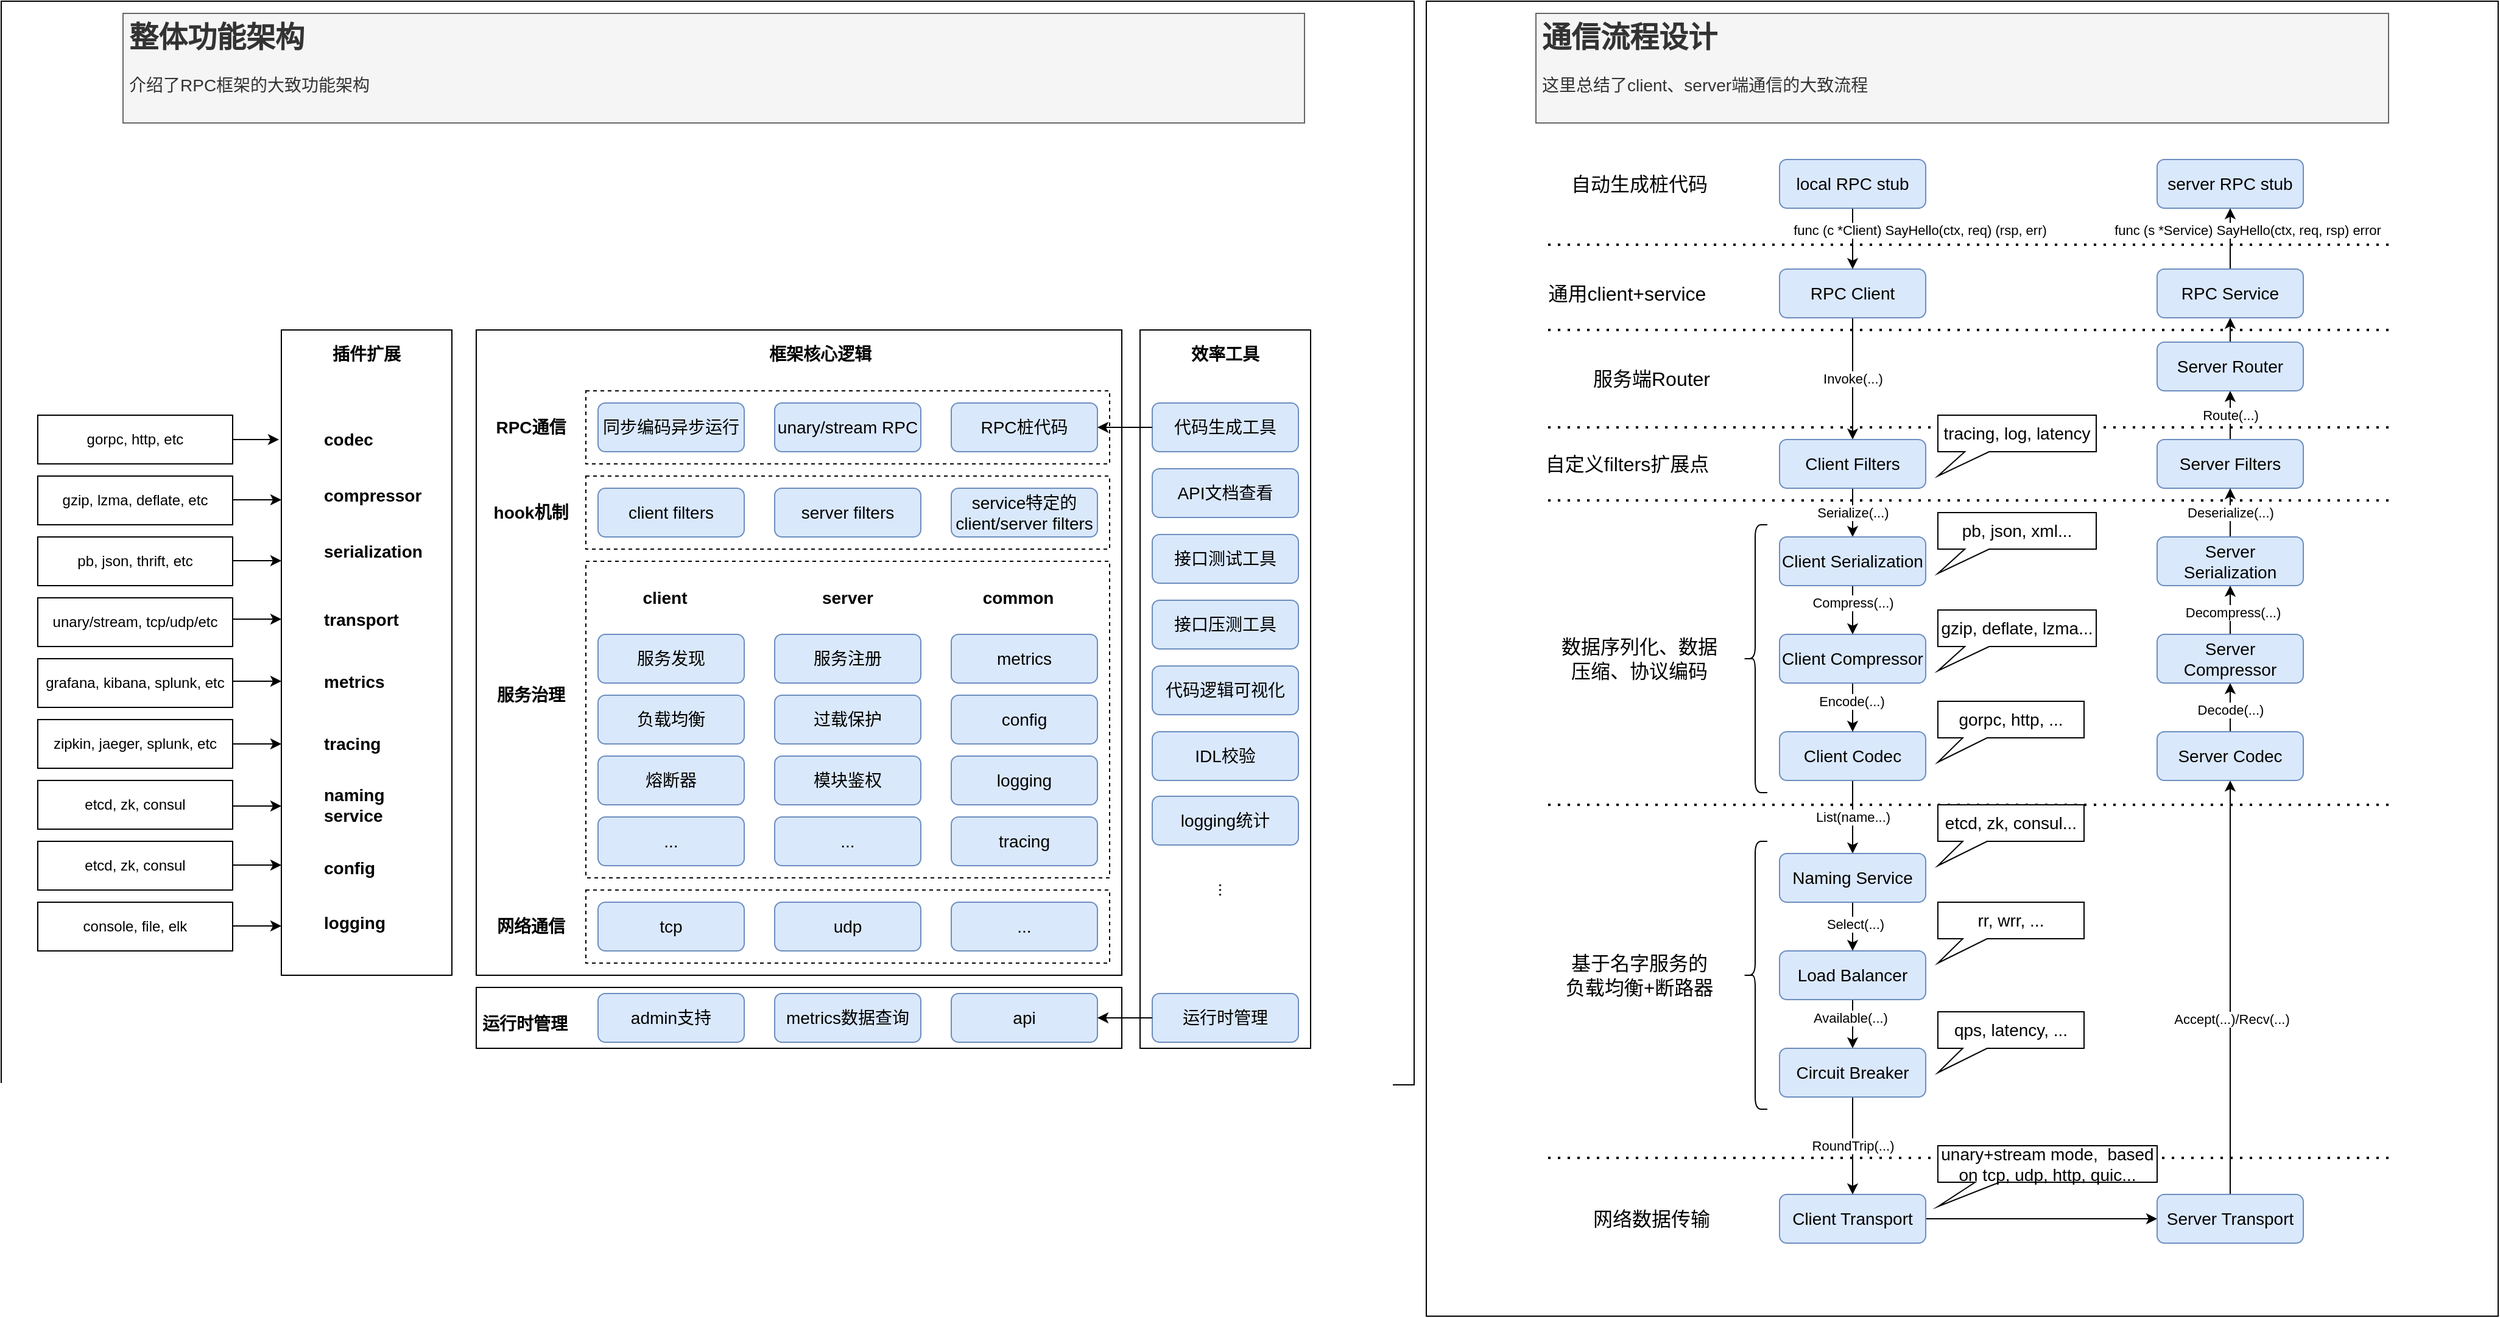 <mxfile version="14.7.7" type="device"><diagram id="xty-OfYtNcq9vZvfWQ8h" name="Page-1"><mxGraphModel dx="3752" dy="2298" grid="1" gridSize="10" guides="1" tooltips="1" connect="1" arrows="1" fold="1" page="1" pageScale="1" pageWidth="850" pageHeight="1100" math="0" shadow="0"><root><mxCell id="0"/><mxCell id="1" parent="0"/><mxCell id="ikT1XOMHrXYPjYWr2D2y-116" value="" style="rounded=0;whiteSpace=wrap;html=1;" parent="1" vertex="1"><mxGeometry x="-1170" y="-50" width="1160" height="890" as="geometry"/></mxCell><mxCell id="ikT1XOMHrXYPjYWr2D2y-114" value="" style="rounded=0;whiteSpace=wrap;html=1;" parent="1" vertex="1"><mxGeometry y="-50" width="880" height="1080" as="geometry"/></mxCell><mxCell id="ikT1XOMHrXYPjYWr2D2y-111" value="" style="endArrow=classic;html=1;exitX=1;exitY=0.5;exitDx=0;exitDy=0;entryX=0;entryY=0.5;entryDx=0;entryDy=0;" parent="1" source="ikT1XOMHrXYPjYWr2D2y-2" target="ikT1XOMHrXYPjYWr2D2y-4" edge="1"><mxGeometry width="50" height="50" relative="1" as="geometry"><mxPoint x="470" y="890" as="sourcePoint"/><mxPoint x="520" y="840" as="targetPoint"/></mxGeometry></mxCell><mxCell id="ikT1XOMHrXYPjYWr2D2y-9" style="edgeStyle=orthogonalEdgeStyle;rounded=0;orthogonalLoop=1;jettySize=auto;html=1;exitX=0.5;exitY=1;exitDx=0;exitDy=0;entryX=0.5;entryY=0;entryDx=0;entryDy=0;" parent="1" source="ikT1XOMHrXYPjYWr2D2y-1" target="ikT1XOMHrXYPjYWr2D2y-5" edge="1"><mxGeometry relative="1" as="geometry"><mxPoint x="350" y="270" as="sourcePoint"/></mxGeometry></mxCell><mxCell id="ikT1XOMHrXYPjYWr2D2y-10" value="Invoke(...)" style="edgeLabel;html=1;align=center;verticalAlign=middle;resizable=0;points=[];" parent="ikT1XOMHrXYPjYWr2D2y-9" vertex="1" connectable="0"><mxGeometry x="-0.057" relative="1" as="geometry"><mxPoint y="3" as="offset"/></mxGeometry></mxCell><mxCell id="ikT1XOMHrXYPjYWr2D2y-1" value="&lt;font style=&quot;font-size: 14px&quot;&gt;RPC Client&lt;/font&gt;" style="rounded=1;whiteSpace=wrap;html=1;fillColor=#dae8fc;strokeColor=#6c8ebf;" parent="1" vertex="1"><mxGeometry x="290" y="170" width="120" height="40" as="geometry"/></mxCell><mxCell id="ikT1XOMHrXYPjYWr2D2y-2" value="&lt;span style=&quot;font-size: 14px&quot;&gt;Client Transport&lt;/span&gt;" style="rounded=1;whiteSpace=wrap;html=1;fillColor=#dae8fc;strokeColor=#6c8ebf;" parent="1" vertex="1"><mxGeometry x="290" y="930" width="120" height="40" as="geometry"/></mxCell><mxCell id="ikT1XOMHrXYPjYWr2D2y-44" style="edgeStyle=orthogonalEdgeStyle;rounded=0;orthogonalLoop=1;jettySize=auto;html=1;exitX=0.5;exitY=0;exitDx=0;exitDy=0;entryX=0.5;entryY=1;entryDx=0;entryDy=0;" parent="1" source="ikT1XOMHrXYPjYWr2D2y-3" target="ikT1XOMHrXYPjYWr2D2y-34" edge="1"><mxGeometry relative="1" as="geometry"/></mxCell><mxCell id="ikT1XOMHrXYPjYWr2D2y-3" value="&lt;font style=&quot;font-size: 14px&quot;&gt;RPC Service&lt;/font&gt;" style="rounded=1;whiteSpace=wrap;html=1;fillColor=#dae8fc;strokeColor=#6c8ebf;" parent="1" vertex="1"><mxGeometry x="600" y="170" width="120" height="40" as="geometry"/></mxCell><mxCell id="ikT1XOMHrXYPjYWr2D2y-23" style="edgeStyle=orthogonalEdgeStyle;rounded=0;orthogonalLoop=1;jettySize=auto;html=1;exitX=0.5;exitY=0;exitDx=0;exitDy=0;entryX=0.5;entryY=1;entryDx=0;entryDy=0;" parent="1" source="ikT1XOMHrXYPjYWr2D2y-4" target="ikT1XOMHrXYPjYWr2D2y-22" edge="1"><mxGeometry relative="1" as="geometry"><mxPoint x="660" y="680" as="targetPoint"/></mxGeometry></mxCell><mxCell id="ikT1XOMHrXYPjYWr2D2y-24" value="Accept(...)/Recv(...)" style="edgeLabel;html=1;align=center;verticalAlign=middle;resizable=0;points=[];" parent="ikT1XOMHrXYPjYWr2D2y-23" vertex="1" connectable="0"><mxGeometry x="-0.15" y="-1" relative="1" as="geometry"><mxPoint as="offset"/></mxGeometry></mxCell><mxCell id="ikT1XOMHrXYPjYWr2D2y-4" value="&lt;span style=&quot;font-size: 14px&quot;&gt;Server Transport&lt;/span&gt;" style="rounded=1;whiteSpace=wrap;html=1;fillColor=#dae8fc;strokeColor=#6c8ebf;" parent="1" vertex="1"><mxGeometry x="600" y="930" width="120" height="40" as="geometry"/></mxCell><mxCell id="ikT1XOMHrXYPjYWr2D2y-15" value="Serialize(...)" style="edgeStyle=orthogonalEdgeStyle;rounded=0;orthogonalLoop=1;jettySize=auto;html=1;exitX=0.5;exitY=1;exitDx=0;exitDy=0;entryX=0.5;entryY=0;entryDx=0;entryDy=0;" parent="1" source="ikT1XOMHrXYPjYWr2D2y-5" target="ikT1XOMHrXYPjYWr2D2y-14" edge="1"><mxGeometry relative="1" as="geometry"/></mxCell><mxCell id="ikT1XOMHrXYPjYWr2D2y-5" value="&lt;span style=&quot;font-size: 14px&quot;&gt;Client Filters&lt;/span&gt;" style="rounded=1;whiteSpace=wrap;html=1;fillColor=#dae8fc;strokeColor=#6c8ebf;" parent="1" vertex="1"><mxGeometry x="290" y="310" width="120" height="40" as="geometry"/></mxCell><mxCell id="ikT1XOMHrXYPjYWr2D2y-32" style="edgeStyle=orthogonalEdgeStyle;rounded=0;orthogonalLoop=1;jettySize=auto;html=1;exitX=0.5;exitY=0;exitDx=0;exitDy=0;" parent="1" source="ikT1XOMHrXYPjYWr2D2y-6" edge="1"><mxGeometry relative="1" as="geometry"><mxPoint x="660" y="270" as="targetPoint"/></mxGeometry></mxCell><mxCell id="ikT1XOMHrXYPjYWr2D2y-35" value="Route(...)" style="edgeLabel;html=1;align=center;verticalAlign=middle;resizable=0;points=[];" parent="ikT1XOMHrXYPjYWr2D2y-32" vertex="1" connectable="0"><mxGeometry x="-0.2" y="-4" relative="1" as="geometry"><mxPoint x="-4" y="-4" as="offset"/></mxGeometry></mxCell><mxCell id="ikT1XOMHrXYPjYWr2D2y-6" value="&lt;span style=&quot;font-size: 14px&quot;&gt;Server Filters&lt;/span&gt;" style="rounded=1;whiteSpace=wrap;html=1;fillColor=#dae8fc;strokeColor=#6c8ebf;" parent="1" vertex="1"><mxGeometry x="600" y="310" width="120" height="40" as="geometry"/></mxCell><mxCell id="ikT1XOMHrXYPjYWr2D2y-18" value="RoundTrip(...)" style="edgeStyle=orthogonalEdgeStyle;rounded=0;orthogonalLoop=1;jettySize=auto;html=1;entryX=0.5;entryY=0;entryDx=0;entryDy=0;exitX=0.5;exitY=1;exitDx=0;exitDy=0;" parent="1" source="ikT1XOMHrXYPjYWr2D2y-61" target="ikT1XOMHrXYPjYWr2D2y-2" edge="1"><mxGeometry relative="1" as="geometry"><mxPoint x="350" y="890" as="sourcePoint"/></mxGeometry></mxCell><mxCell id="ikT1XOMHrXYPjYWr2D2y-55" style="edgeStyle=orthogonalEdgeStyle;rounded=0;orthogonalLoop=1;jettySize=auto;html=1;exitX=0.5;exitY=1;exitDx=0;exitDy=0;entryX=0.5;entryY=0;entryDx=0;entryDy=0;" parent="1" source="ikT1XOMHrXYPjYWr2D2y-12" target="ikT1XOMHrXYPjYWr2D2y-54" edge="1"><mxGeometry relative="1" as="geometry"/></mxCell><mxCell id="ikT1XOMHrXYPjYWr2D2y-56" value="List(name...)" style="edgeLabel;html=1;align=center;verticalAlign=middle;resizable=0;points=[];" parent="ikT1XOMHrXYPjYWr2D2y-55" vertex="1" connectable="0"><mxGeometry x="-0.333" y="2" relative="1" as="geometry"><mxPoint x="-2" y="10" as="offset"/></mxGeometry></mxCell><mxCell id="ikT1XOMHrXYPjYWr2D2y-12" value="&lt;span style=&quot;font-size: 14px&quot;&gt;Client Codec&lt;/span&gt;" style="rounded=1;whiteSpace=wrap;html=1;fillColor=#dae8fc;strokeColor=#6c8ebf;" parent="1" vertex="1"><mxGeometry x="290" y="550" width="120" height="40" as="geometry"/></mxCell><mxCell id="ikT1XOMHrXYPjYWr2D2y-17" style="edgeStyle=orthogonalEdgeStyle;rounded=0;orthogonalLoop=1;jettySize=auto;html=1;exitX=0.5;exitY=1;exitDx=0;exitDy=0;entryX=0.5;entryY=0;entryDx=0;entryDy=0;" parent="1" source="ikT1XOMHrXYPjYWr2D2y-13" target="ikT1XOMHrXYPjYWr2D2y-12" edge="1"><mxGeometry relative="1" as="geometry"/></mxCell><mxCell id="ikT1XOMHrXYPjYWr2D2y-20" value="Encode(...)" style="edgeLabel;html=1;align=center;verticalAlign=middle;resizable=0;points=[];" parent="ikT1XOMHrXYPjYWr2D2y-17" vertex="1" connectable="0"><mxGeometry x="-0.267" y="-1" relative="1" as="geometry"><mxPoint as="offset"/></mxGeometry></mxCell><mxCell id="ikT1XOMHrXYPjYWr2D2y-13" value="&lt;span style=&quot;font-size: 14px&quot;&gt;Client Compressor&lt;/span&gt;" style="rounded=1;whiteSpace=wrap;html=1;fillColor=#dae8fc;strokeColor=#6c8ebf;" parent="1" vertex="1"><mxGeometry x="290" y="470" width="120" height="40" as="geometry"/></mxCell><mxCell id="ikT1XOMHrXYPjYWr2D2y-16" style="edgeStyle=orthogonalEdgeStyle;rounded=0;orthogonalLoop=1;jettySize=auto;html=1;exitX=0.5;exitY=1;exitDx=0;exitDy=0;" parent="1" source="ikT1XOMHrXYPjYWr2D2y-14" target="ikT1XOMHrXYPjYWr2D2y-13" edge="1"><mxGeometry relative="1" as="geometry"/></mxCell><mxCell id="ikT1XOMHrXYPjYWr2D2y-19" value="Compress(...)" style="edgeLabel;html=1;align=center;verticalAlign=middle;resizable=0;points=[];" parent="ikT1XOMHrXYPjYWr2D2y-16" vertex="1" connectable="0"><mxGeometry x="-0.32" relative="1" as="geometry"><mxPoint as="offset"/></mxGeometry></mxCell><mxCell id="ikT1XOMHrXYPjYWr2D2y-14" value="&lt;span style=&quot;font-size: 14px&quot;&gt;Client Serialization&lt;/span&gt;" style="rounded=1;whiteSpace=wrap;html=1;fillColor=#dae8fc;strokeColor=#6c8ebf;" parent="1" vertex="1"><mxGeometry x="290" y="390" width="120" height="40" as="geometry"/></mxCell><mxCell id="ikT1XOMHrXYPjYWr2D2y-26" style="edgeStyle=orthogonalEdgeStyle;rounded=0;orthogonalLoop=1;jettySize=auto;html=1;exitX=0.5;exitY=0;exitDx=0;exitDy=0;entryX=0.5;entryY=1;entryDx=0;entryDy=0;" parent="1" source="ikT1XOMHrXYPjYWr2D2y-22" target="ikT1XOMHrXYPjYWr2D2y-25" edge="1"><mxGeometry relative="1" as="geometry"/></mxCell><mxCell id="ikT1XOMHrXYPjYWr2D2y-27" value="Decode(...)" style="edgeLabel;html=1;align=center;verticalAlign=middle;resizable=0;points=[];" parent="ikT1XOMHrXYPjYWr2D2y-26" vertex="1" connectable="0"><mxGeometry x="-0.1" relative="1" as="geometry"><mxPoint as="offset"/></mxGeometry></mxCell><mxCell id="ikT1XOMHrXYPjYWr2D2y-22" value="&lt;span style=&quot;font-size: 14px&quot;&gt;Server Codec&lt;/span&gt;" style="rounded=1;whiteSpace=wrap;html=1;fillColor=#dae8fc;strokeColor=#6c8ebf;" parent="1" vertex="1"><mxGeometry x="600" y="550" width="120" height="40" as="geometry"/></mxCell><mxCell id="ikT1XOMHrXYPjYWr2D2y-29" style="edgeStyle=orthogonalEdgeStyle;rounded=0;orthogonalLoop=1;jettySize=auto;html=1;exitX=0.5;exitY=0;exitDx=0;exitDy=0;entryX=0.5;entryY=1;entryDx=0;entryDy=0;" parent="1" source="ikT1XOMHrXYPjYWr2D2y-25" target="ikT1XOMHrXYPjYWr2D2y-28" edge="1"><mxGeometry relative="1" as="geometry"/></mxCell><mxCell id="ikT1XOMHrXYPjYWr2D2y-30" value="Decompress(...)" style="edgeLabel;html=1;align=center;verticalAlign=middle;resizable=0;points=[];" parent="ikT1XOMHrXYPjYWr2D2y-29" vertex="1" connectable="0"><mxGeometry x="-0.1" y="-2" relative="1" as="geometry"><mxPoint as="offset"/></mxGeometry></mxCell><mxCell id="ikT1XOMHrXYPjYWr2D2y-25" value="&lt;span style=&quot;font-size: 14px&quot;&gt;Server Compressor&lt;/span&gt;" style="rounded=1;whiteSpace=wrap;html=1;fillColor=#dae8fc;strokeColor=#6c8ebf;" parent="1" vertex="1"><mxGeometry x="600" y="470" width="120" height="40" as="geometry"/></mxCell><mxCell id="ikT1XOMHrXYPjYWr2D2y-31" value="Deserialize(...)" style="edgeStyle=orthogonalEdgeStyle;rounded=0;orthogonalLoop=1;jettySize=auto;html=1;exitX=0.5;exitY=0;exitDx=0;exitDy=0;entryX=0.5;entryY=1;entryDx=0;entryDy=0;" parent="1" source="ikT1XOMHrXYPjYWr2D2y-28" target="ikT1XOMHrXYPjYWr2D2y-6" edge="1"><mxGeometry relative="1" as="geometry"/></mxCell><mxCell id="ikT1XOMHrXYPjYWr2D2y-28" value="&lt;span style=&quot;font-size: 14px&quot;&gt;Server Serialization&lt;/span&gt;" style="rounded=1;whiteSpace=wrap;html=1;fillColor=#dae8fc;strokeColor=#6c8ebf;" parent="1" vertex="1"><mxGeometry x="600" y="390" width="120" height="40" as="geometry"/></mxCell><mxCell id="ikT1XOMHrXYPjYWr2D2y-34" value="&lt;span style=&quot;font-size: 14px&quot;&gt;server RPC stub&lt;/span&gt;" style="rounded=1;whiteSpace=wrap;html=1;fillColor=#dae8fc;strokeColor=#6c8ebf;" parent="1" vertex="1"><mxGeometry x="600" y="80" width="120" height="40" as="geometry"/></mxCell><mxCell id="ikT1XOMHrXYPjYWr2D2y-42" style="edgeStyle=orthogonalEdgeStyle;rounded=0;orthogonalLoop=1;jettySize=auto;html=1;exitX=0.5;exitY=1;exitDx=0;exitDy=0;" parent="1" source="ikT1XOMHrXYPjYWr2D2y-36" target="ikT1XOMHrXYPjYWr2D2y-1" edge="1"><mxGeometry relative="1" as="geometry"/></mxCell><mxCell id="ikT1XOMHrXYPjYWr2D2y-36" value="&lt;span style=&quot;font-size: 14px&quot;&gt;local RPC stub&lt;/span&gt;" style="rounded=1;whiteSpace=wrap;html=1;fillColor=#dae8fc;strokeColor=#6c8ebf;" parent="1" vertex="1"><mxGeometry x="290" y="80" width="120" height="40" as="geometry"/></mxCell><mxCell id="ikT1XOMHrXYPjYWr2D2y-37" value="" style="endArrow=none;dashed=1;html=1;dashPattern=1 3;strokeWidth=2;" parent="1" edge="1"><mxGeometry width="50" height="50" relative="1" as="geometry"><mxPoint x="100" y="150" as="sourcePoint"/><mxPoint x="790" y="150" as="targetPoint"/></mxGeometry></mxCell><mxCell id="ikT1XOMHrXYPjYWr2D2y-43" value="func (c *Client) SayHello(ctx, req) (rsp, err)" style="edgeLabel;html=1;align=center;verticalAlign=middle;resizable=0;points=[];" parent="ikT1XOMHrXYPjYWr2D2y-37" vertex="1" connectable="0"><mxGeometry x="-0.406" y="1" relative="1" as="geometry"><mxPoint x="100" y="-11" as="offset"/></mxGeometry></mxCell><mxCell id="ikT1XOMHrXYPjYWr2D2y-45" value="func (s *Service) SayHello(ctx, req, rsp) error" style="edgeLabel;html=1;align=center;verticalAlign=middle;resizable=0;points=[];" parent="ikT1XOMHrXYPjYWr2D2y-37" vertex="1" connectable="0"><mxGeometry x="0.827" y="-2" relative="1" as="geometry"><mxPoint x="-57" y="-14" as="offset"/></mxGeometry></mxCell><mxCell id="ikT1XOMHrXYPjYWr2D2y-41" value="&lt;font style=&quot;font-size: 16px&quot;&gt;自动生成桩代码&lt;/font&gt;" style="text;html=1;strokeColor=none;fillColor=none;align=center;verticalAlign=middle;whiteSpace=wrap;rounded=0;fontSize=16;" parent="1" vertex="1"><mxGeometry x="100" y="90" width="150" height="20" as="geometry"/></mxCell><mxCell id="ikT1XOMHrXYPjYWr2D2y-52" value="" style="endArrow=none;dashed=1;html=1;dashPattern=1 3;strokeWidth=2;" parent="1" edge="1"><mxGeometry width="50" height="50" relative="1" as="geometry"><mxPoint x="100" y="360" as="sourcePoint"/><mxPoint x="790" y="360" as="targetPoint"/></mxGeometry></mxCell><mxCell id="ikT1XOMHrXYPjYWr2D2y-53" value="" style="endArrow=none;dashed=1;html=1;dashPattern=1 3;strokeWidth=2;" parent="1" edge="1"><mxGeometry width="50" height="50" relative="1" as="geometry"><mxPoint x="100" y="900" as="sourcePoint"/><mxPoint x="790" y="900" as="targetPoint"/></mxGeometry></mxCell><mxCell id="ikT1XOMHrXYPjYWr2D2y-59" style="edgeStyle=orthogonalEdgeStyle;rounded=0;orthogonalLoop=1;jettySize=auto;html=1;exitX=0.5;exitY=1;exitDx=0;exitDy=0;entryX=0.5;entryY=0;entryDx=0;entryDy=0;" parent="1" source="ikT1XOMHrXYPjYWr2D2y-54" target="ikT1XOMHrXYPjYWr2D2y-58" edge="1"><mxGeometry relative="1" as="geometry"/></mxCell><mxCell id="ikT1XOMHrXYPjYWr2D2y-60" value="Select(...)" style="edgeLabel;html=1;align=center;verticalAlign=middle;resizable=0;points=[];" parent="ikT1XOMHrXYPjYWr2D2y-59" vertex="1" connectable="0"><mxGeometry x="-0.133" y="2" relative="1" as="geometry"><mxPoint as="offset"/></mxGeometry></mxCell><mxCell id="ikT1XOMHrXYPjYWr2D2y-54" value="&lt;span style=&quot;font-size: 14px&quot;&gt;Naming Service&lt;/span&gt;" style="rounded=1;whiteSpace=wrap;html=1;fillColor=#dae8fc;strokeColor=#6c8ebf;" parent="1" vertex="1"><mxGeometry x="290" y="650" width="120" height="40" as="geometry"/></mxCell><mxCell id="ikT1XOMHrXYPjYWr2D2y-62" style="edgeStyle=orthogonalEdgeStyle;rounded=0;orthogonalLoop=1;jettySize=auto;html=1;exitX=0.5;exitY=1;exitDx=0;exitDy=0;entryX=0.5;entryY=0;entryDx=0;entryDy=0;" parent="1" source="ikT1XOMHrXYPjYWr2D2y-58" target="ikT1XOMHrXYPjYWr2D2y-61" edge="1"><mxGeometry relative="1" as="geometry"/></mxCell><mxCell id="ikT1XOMHrXYPjYWr2D2y-63" value="Available(...)" style="edgeLabel;html=1;align=center;verticalAlign=middle;resizable=0;points=[];" parent="ikT1XOMHrXYPjYWr2D2y-62" vertex="1" connectable="0"><mxGeometry x="-0.25" y="-2" relative="1" as="geometry"><mxPoint as="offset"/></mxGeometry></mxCell><mxCell id="ikT1XOMHrXYPjYWr2D2y-58" value="&lt;span style=&quot;font-size: 14px&quot;&gt;Load Balancer&lt;/span&gt;" style="rounded=1;whiteSpace=wrap;html=1;fillColor=#dae8fc;strokeColor=#6c8ebf;" parent="1" vertex="1"><mxGeometry x="290" y="730" width="120" height="40" as="geometry"/></mxCell><mxCell id="ikT1XOMHrXYPjYWr2D2y-61" value="&lt;span style=&quot;font-size: 14px&quot;&gt;Circuit Breaker&lt;/span&gt;" style="rounded=1;whiteSpace=wrap;html=1;fillColor=#dae8fc;strokeColor=#6c8ebf;" parent="1" vertex="1"><mxGeometry x="290" y="810" width="120" height="40" as="geometry"/></mxCell><mxCell id="ikT1XOMHrXYPjYWr2D2y-64" value="" style="endArrow=none;dashed=1;html=1;dashPattern=1 3;strokeWidth=2;" parent="1" edge="1"><mxGeometry width="50" height="50" relative="1" as="geometry"><mxPoint x="100" y="610" as="sourcePoint"/><mxPoint x="790" y="610" as="targetPoint"/></mxGeometry></mxCell><mxCell id="ikT1XOMHrXYPjYWr2D2y-65" value="" style="shape=curlyBracket;whiteSpace=wrap;html=1;rounded=1;" parent="1" vertex="1"><mxGeometry x="260" y="640" width="20" height="220" as="geometry"/></mxCell><mxCell id="ikT1XOMHrXYPjYWr2D2y-66" value="基于名字服务的&lt;br&gt;负载均衡+断路器" style="text;html=1;strokeColor=none;fillColor=none;align=center;verticalAlign=middle;whiteSpace=wrap;rounded=0;fontSize=16;" parent="1" vertex="1"><mxGeometry x="110" y="740" width="130" height="20" as="geometry"/></mxCell><mxCell id="ikT1XOMHrXYPjYWr2D2y-67" value="" style="endArrow=none;dashed=1;html=1;dashPattern=1 3;strokeWidth=2;" parent="1" edge="1"><mxGeometry width="50" height="50" relative="1" as="geometry"><mxPoint x="100" y="300" as="sourcePoint"/><mxPoint x="790" y="300" as="targetPoint"/></mxGeometry></mxCell><mxCell id="ikT1XOMHrXYPjYWr2D2y-68" value="自定义filters扩展点" style="text;html=1;strokeColor=none;fillColor=none;align=center;verticalAlign=middle;whiteSpace=wrap;rounded=0;fontSize=16;" parent="1" vertex="1"><mxGeometry x="90" y="320" width="150" height="20" as="geometry"/></mxCell><mxCell id="ikT1XOMHrXYPjYWr2D2y-69" value="网络数据传输" style="text;html=1;strokeColor=none;fillColor=none;align=center;verticalAlign=middle;whiteSpace=wrap;rounded=0;fontSize=16;" parent="1" vertex="1"><mxGeometry x="120" y="940" width="130" height="20" as="geometry"/></mxCell><mxCell id="ikT1XOMHrXYPjYWr2D2y-70" value="数据序列化、数据压缩、协议编码" style="text;html=1;strokeColor=none;fillColor=none;align=center;verticalAlign=middle;whiteSpace=wrap;rounded=0;fontSize=16;" parent="1" vertex="1"><mxGeometry x="110" y="480" width="130" height="20" as="geometry"/></mxCell><mxCell id="ikT1XOMHrXYPjYWr2D2y-71" value="" style="shape=curlyBracket;whiteSpace=wrap;html=1;rounded=1;" parent="1" vertex="1"><mxGeometry x="260" y="380" width="20" height="220" as="geometry"/></mxCell><mxCell id="ikT1XOMHrXYPjYWr2D2y-73" style="edgeStyle=orthogonalEdgeStyle;rounded=0;orthogonalLoop=1;jettySize=auto;html=1;exitX=0.5;exitY=0;exitDx=0;exitDy=0;entryX=0.5;entryY=1;entryDx=0;entryDy=0;" parent="1" source="ikT1XOMHrXYPjYWr2D2y-72" target="ikT1XOMHrXYPjYWr2D2y-3" edge="1"><mxGeometry relative="1" as="geometry"/></mxCell><mxCell id="ikT1XOMHrXYPjYWr2D2y-72" value="&lt;span style=&quot;font-size: 14px&quot;&gt;Server Router&lt;/span&gt;" style="rounded=1;whiteSpace=wrap;html=1;fillColor=#dae8fc;strokeColor=#6c8ebf;" parent="1" vertex="1"><mxGeometry x="600" y="230" width="120" height="40" as="geometry"/></mxCell><mxCell id="ikT1XOMHrXYPjYWr2D2y-74" value="" style="endArrow=none;dashed=1;html=1;dashPattern=1 3;strokeWidth=2;" parent="1" edge="1"><mxGeometry width="50" height="50" relative="1" as="geometry"><mxPoint x="100" y="220" as="sourcePoint"/><mxPoint x="790" y="220" as="targetPoint"/></mxGeometry></mxCell><mxCell id="ikT1XOMHrXYPjYWr2D2y-77" value="通用client+service" style="text;html=1;strokeColor=none;fillColor=none;align=center;verticalAlign=middle;whiteSpace=wrap;rounded=0;fontSize=16;" parent="1" vertex="1"><mxGeometry x="80" y="180" width="170" height="20" as="geometry"/></mxCell><mxCell id="ikT1XOMHrXYPjYWr2D2y-96" value="&lt;font style=&quot;font-size: 14px&quot;&gt;unary+stream mode,&amp;nbsp; based on tcp, udp, http, quic...&lt;/font&gt;" style="shape=callout;whiteSpace=wrap;html=1;perimeter=calloutPerimeter;position2=0;size=20;position=0.17;" parent="1" vertex="1"><mxGeometry x="420" y="890" width="180" height="50" as="geometry"/></mxCell><mxCell id="ikT1XOMHrXYPjYWr2D2y-101" value="&lt;font style=&quot;font-size: 14px&quot;&gt;etcd, zk, consul...&lt;/font&gt;" style="shape=callout;whiteSpace=wrap;html=1;perimeter=calloutPerimeter;position2=0;size=20;position=0.17;" parent="1" vertex="1"><mxGeometry x="420" y="610" width="120" height="50" as="geometry"/></mxCell><mxCell id="ikT1XOMHrXYPjYWr2D2y-102" value="&lt;span style=&quot;font-size: 14px&quot;&gt;rr, wrr, ...&lt;/span&gt;" style="shape=callout;whiteSpace=wrap;html=1;perimeter=calloutPerimeter;position2=0;size=20;position=0.17;" parent="1" vertex="1"><mxGeometry x="420" y="690" width="120" height="50" as="geometry"/></mxCell><mxCell id="ikT1XOMHrXYPjYWr2D2y-103" value="&lt;span style=&quot;font-size: 14px&quot;&gt;qps, latency, ...&lt;/span&gt;" style="shape=callout;whiteSpace=wrap;html=1;perimeter=calloutPerimeter;position2=0;size=20;position=0.17;" parent="1" vertex="1"><mxGeometry x="420" y="780" width="120" height="50" as="geometry"/></mxCell><mxCell id="ikT1XOMHrXYPjYWr2D2y-106" value="&lt;font style=&quot;font-size: 14px&quot;&gt;gorpc, http, ...&lt;/font&gt;" style="shape=callout;whiteSpace=wrap;html=1;perimeter=calloutPerimeter;position2=0;size=20;position=0.17;" parent="1" vertex="1"><mxGeometry x="420" y="525" width="120" height="50" as="geometry"/></mxCell><mxCell id="ikT1XOMHrXYPjYWr2D2y-107" value="&lt;font style=&quot;font-size: 14px&quot;&gt;gzip, deflate, lzma...&lt;/font&gt;" style="shape=callout;whiteSpace=wrap;html=1;perimeter=calloutPerimeter;position2=0;size=20;position=0.17;" parent="1" vertex="1"><mxGeometry x="420" y="450" width="130" height="50" as="geometry"/></mxCell><mxCell id="ikT1XOMHrXYPjYWr2D2y-108" value="&lt;font style=&quot;font-size: 14px&quot;&gt;pb, json, xml...&lt;/font&gt;" style="shape=callout;whiteSpace=wrap;html=1;perimeter=calloutPerimeter;position2=0;size=20;position=0.17;" parent="1" vertex="1"><mxGeometry x="420" y="370" width="130" height="50" as="geometry"/></mxCell><mxCell id="ikT1XOMHrXYPjYWr2D2y-109" value="&lt;span style=&quot;font-size: 14px&quot;&gt;tracing, log, latency&lt;/span&gt;" style="shape=callout;whiteSpace=wrap;html=1;perimeter=calloutPerimeter;position2=0;size=20;position=0.17;" parent="1" vertex="1"><mxGeometry x="420" y="290" width="130" height="50" as="geometry"/></mxCell><mxCell id="ikT1XOMHrXYPjYWr2D2y-112" value="服务端Router" style="text;html=1;strokeColor=none;fillColor=none;align=center;verticalAlign=middle;whiteSpace=wrap;rounded=0;fontSize=16;" parent="1" vertex="1"><mxGeometry x="100" y="250" width="170" height="20" as="geometry"/></mxCell><mxCell id="ikT1XOMHrXYPjYWr2D2y-113" value="&lt;h1&gt;通信流程设计&lt;/h1&gt;&lt;p&gt;&lt;font style=&quot;font-size: 14px&quot;&gt;这里总结了client、server端通信的大致流程&lt;/font&gt;&lt;/p&gt;" style="text;html=1;strokeColor=#666666;fillColor=#f5f5f5;spacing=5;spacingTop=-20;whiteSpace=wrap;overflow=hidden;rounded=0;fontColor=#333333;" parent="1" vertex="1"><mxGeometry x="90" y="-40" width="700" height="90" as="geometry"/></mxCell><mxCell id="ikT1XOMHrXYPjYWr2D2y-117" value="&lt;h1&gt;整体功能架构&lt;/h1&gt;&lt;p&gt;&lt;font style=&quot;font-size: 14px&quot;&gt;介绍了RPC框架的大致功能架构&lt;/font&gt;&lt;/p&gt;" style="text;html=1;strokeColor=#666666;fillColor=#f5f5f5;spacing=5;spacingTop=-20;whiteSpace=wrap;overflow=hidden;rounded=0;fontColor=#333333;" parent="1" vertex="1"><mxGeometry x="-1070" y="-40" width="970" height="90" as="geometry"/></mxCell><mxCell id="ikT1XOMHrXYPjYWr2D2y-118" value="" style="rounded=0;whiteSpace=wrap;html=1;" parent="1" vertex="1"><mxGeometry x="-780" y="220" width="530" height="530" as="geometry"/></mxCell><mxCell id="ikT1XOMHrXYPjYWr2D2y-119" value="" style="rounded=0;whiteSpace=wrap;html=1;" parent="1" vertex="1"><mxGeometry x="-235" y="220" width="140" height="590" as="geometry"/></mxCell><mxCell id="ikT1XOMHrXYPjYWr2D2y-120" value="&lt;font style=&quot;font-size: 14px&quot;&gt;效率工具&lt;/font&gt;" style="text;html=1;strokeColor=none;fillColor=none;align=center;verticalAlign=middle;whiteSpace=wrap;rounded=0;fontStyle=1" parent="1" vertex="1"><mxGeometry x="-200" y="230" width="70" height="20" as="geometry"/></mxCell><mxCell id="ikT1XOMHrXYPjYWr2D2y-121" value="&lt;span style=&quot;font-size: 14px&quot;&gt;框架核心逻辑&lt;/span&gt;" style="text;html=1;strokeColor=none;fillColor=none;align=center;verticalAlign=middle;whiteSpace=wrap;rounded=0;fontStyle=1" parent="1" vertex="1"><mxGeometry x="-545" y="230" width="95" height="20" as="geometry"/></mxCell><mxCell id="ikT1XOMHrXYPjYWr2D2y-123" value="&lt;span style=&quot;font-size: 14px&quot;&gt;代码生成工具&lt;/span&gt;" style="rounded=1;whiteSpace=wrap;html=1;fillColor=#dae8fc;strokeColor=#6c8ebf;" parent="1" vertex="1"><mxGeometry x="-225" y="280" width="120" height="40" as="geometry"/></mxCell><mxCell id="ikT1XOMHrXYPjYWr2D2y-124" value="&lt;span style=&quot;font-size: 14px&quot;&gt;接口测试工具&lt;/span&gt;" style="rounded=1;whiteSpace=wrap;html=1;fillColor=#dae8fc;strokeColor=#6c8ebf;" parent="1" vertex="1"><mxGeometry x="-225" y="388" width="120" height="40" as="geometry"/></mxCell><mxCell id="ikT1XOMHrXYPjYWr2D2y-125" value="&lt;span style=&quot;font-size: 14px&quot;&gt;API文档查看&lt;/span&gt;" style="rounded=1;whiteSpace=wrap;html=1;fillColor=#dae8fc;strokeColor=#6c8ebf;" parent="1" vertex="1"><mxGeometry x="-225" y="334" width="120" height="40" as="geometry"/></mxCell><mxCell id="ikT1XOMHrXYPjYWr2D2y-126" value="&lt;span style=&quot;font-size: 14px&quot;&gt;代码逻辑可视化&lt;/span&gt;" style="rounded=1;whiteSpace=wrap;html=1;fillColor=#dae8fc;strokeColor=#6c8ebf;" parent="1" vertex="1"><mxGeometry x="-225" y="496" width="120" height="40" as="geometry"/></mxCell><mxCell id="ikT1XOMHrXYPjYWr2D2y-128" value="&lt;span style=&quot;font-size: 14px&quot;&gt;RPC通信&lt;/span&gt;" style="text;html=1;strokeColor=none;fillColor=none;align=center;verticalAlign=middle;whiteSpace=wrap;rounded=0;fontStyle=1" parent="1" vertex="1"><mxGeometry x="-770" y="290" width="70" height="20" as="geometry"/></mxCell><mxCell id="ikT1XOMHrXYPjYWr2D2y-131" value="" style="rounded=0;whiteSpace=wrap;html=1;dashed=1;" parent="1" vertex="1"><mxGeometry x="-690" y="270" width="430" height="60" as="geometry"/></mxCell><mxCell id="ikT1XOMHrXYPjYWr2D2y-133" value="&lt;span style=&quot;font-size: 14px&quot;&gt;RPC桩代码&lt;/span&gt;" style="rounded=1;whiteSpace=wrap;html=1;fillColor=#dae8fc;strokeColor=#6c8ebf;" parent="1" vertex="1"><mxGeometry x="-390" y="280" width="120" height="40" as="geometry"/></mxCell><mxCell id="ikT1XOMHrXYPjYWr2D2y-134" value="&lt;span style=&quot;font-size: 14px&quot;&gt;同步编码异步运行&lt;/span&gt;" style="rounded=1;whiteSpace=wrap;html=1;fillColor=#dae8fc;strokeColor=#6c8ebf;" parent="1" vertex="1"><mxGeometry x="-680" y="280" width="120" height="40" as="geometry"/></mxCell><mxCell id="ikT1XOMHrXYPjYWr2D2y-135" value="&lt;span style=&quot;font-size: 14px&quot;&gt;unary/stream RPC&lt;/span&gt;" style="rounded=1;whiteSpace=wrap;html=1;fillColor=#dae8fc;strokeColor=#6c8ebf;" parent="1" vertex="1"><mxGeometry x="-535" y="280" width="120" height="40" as="geometry"/></mxCell><mxCell id="ikT1XOMHrXYPjYWr2D2y-136" value="&lt;span style=&quot;font-size: 14px&quot;&gt;hook机制&lt;/span&gt;" style="text;html=1;strokeColor=none;fillColor=none;align=center;verticalAlign=middle;whiteSpace=wrap;rounded=0;fontStyle=1" parent="1" vertex="1"><mxGeometry x="-770" y="360" width="70" height="20" as="geometry"/></mxCell><mxCell id="ikT1XOMHrXYPjYWr2D2y-137" value="" style="rounded=0;whiteSpace=wrap;html=1;dashed=1;" parent="1" vertex="1"><mxGeometry x="-690" y="340" width="430" height="60" as="geometry"/></mxCell><mxCell id="ikT1XOMHrXYPjYWr2D2y-138" value="&lt;span style=&quot;font-size: 14px&quot;&gt;client filters&lt;/span&gt;" style="rounded=1;whiteSpace=wrap;html=1;fillColor=#dae8fc;strokeColor=#6c8ebf;" parent="1" vertex="1"><mxGeometry x="-680" y="350" width="120" height="40" as="geometry"/></mxCell><mxCell id="ikT1XOMHrXYPjYWr2D2y-139" value="&lt;span style=&quot;font-size: 14px&quot;&gt;server filters&lt;/span&gt;" style="rounded=1;whiteSpace=wrap;html=1;fillColor=#dae8fc;strokeColor=#6c8ebf;" parent="1" vertex="1"><mxGeometry x="-535" y="350" width="120" height="40" as="geometry"/></mxCell><mxCell id="ikT1XOMHrXYPjYWr2D2y-140" value="&lt;span style=&quot;font-size: 14px&quot;&gt;service特定的client/server filters&lt;/span&gt;" style="rounded=1;whiteSpace=wrap;html=1;fillColor=#dae8fc;strokeColor=#6c8ebf;" parent="1" vertex="1"><mxGeometry x="-390" y="350" width="120" height="40" as="geometry"/></mxCell><mxCell id="ikT1XOMHrXYPjYWr2D2y-141" value="&lt;span style=&quot;font-size: 14px&quot;&gt;服务治理&lt;/span&gt;" style="text;html=1;strokeColor=none;fillColor=none;align=center;verticalAlign=middle;whiteSpace=wrap;rounded=0;fontStyle=1" parent="1" vertex="1"><mxGeometry x="-770" y="510" width="70" height="20" as="geometry"/></mxCell><mxCell id="ikT1XOMHrXYPjYWr2D2y-142" value="" style="rounded=0;whiteSpace=wrap;html=1;dashed=1;" parent="1" vertex="1"><mxGeometry x="-690" y="410" width="430" height="260" as="geometry"/></mxCell><mxCell id="ikT1XOMHrXYPjYWr2D2y-143" value="&lt;span style=&quot;font-size: 14px&quot;&gt;服务发现&lt;/span&gt;" style="rounded=1;whiteSpace=wrap;html=1;fillColor=#dae8fc;strokeColor=#6c8ebf;" parent="1" vertex="1"><mxGeometry x="-680" y="470" width="120" height="40" as="geometry"/></mxCell><mxCell id="ikT1XOMHrXYPjYWr2D2y-144" value="&lt;span style=&quot;font-size: 14px&quot;&gt;负载均衡&lt;/span&gt;" style="rounded=1;whiteSpace=wrap;html=1;fillColor=#dae8fc;strokeColor=#6c8ebf;" parent="1" vertex="1"><mxGeometry x="-680" y="520" width="120" height="40" as="geometry"/></mxCell><mxCell id="ikT1XOMHrXYPjYWr2D2y-145" value="&lt;span style=&quot;font-size: 14px&quot;&gt;熔断器&lt;/span&gt;" style="rounded=1;whiteSpace=wrap;html=1;fillColor=#dae8fc;strokeColor=#6c8ebf;" parent="1" vertex="1"><mxGeometry x="-680" y="570" width="120" height="40" as="geometry"/></mxCell><mxCell id="ikT1XOMHrXYPjYWr2D2y-146" value="&lt;span style=&quot;font-size: 14px&quot;&gt;服务注册&lt;/span&gt;" style="rounded=1;whiteSpace=wrap;html=1;fillColor=#dae8fc;strokeColor=#6c8ebf;" parent="1" vertex="1"><mxGeometry x="-535" y="470" width="120" height="40" as="geometry"/></mxCell><mxCell id="ikT1XOMHrXYPjYWr2D2y-147" value="&lt;span style=&quot;font-size: 14px&quot;&gt;过载保护&lt;/span&gt;" style="rounded=1;whiteSpace=wrap;html=1;fillColor=#dae8fc;strokeColor=#6c8ebf;" parent="1" vertex="1"><mxGeometry x="-535" y="520" width="120" height="40" as="geometry"/></mxCell><mxCell id="ikT1XOMHrXYPjYWr2D2y-148" value="&lt;span style=&quot;font-size: 14px&quot;&gt;模块鉴权&lt;/span&gt;" style="rounded=1;whiteSpace=wrap;html=1;fillColor=#dae8fc;strokeColor=#6c8ebf;" parent="1" vertex="1"><mxGeometry x="-535" y="570" width="120" height="40" as="geometry"/></mxCell><mxCell id="ikT1XOMHrXYPjYWr2D2y-149" value="&lt;span style=&quot;font-size: 14px&quot;&gt;client&lt;/span&gt;" style="text;html=1;strokeColor=none;fillColor=none;align=center;verticalAlign=middle;whiteSpace=wrap;rounded=0;fontStyle=1" parent="1" vertex="1"><mxGeometry x="-660" y="430" width="70" height="20" as="geometry"/></mxCell><mxCell id="ikT1XOMHrXYPjYWr2D2y-150" value="&lt;span style=&quot;font-size: 14px&quot;&gt;server&lt;/span&gt;" style="text;html=1;strokeColor=none;fillColor=none;align=center;verticalAlign=middle;whiteSpace=wrap;rounded=0;fontStyle=1" parent="1" vertex="1"><mxGeometry x="-510" y="430" width="70" height="20" as="geometry"/></mxCell><mxCell id="ikT1XOMHrXYPjYWr2D2y-151" value="&lt;span style=&quot;font-size: 14px&quot;&gt;common&lt;/span&gt;" style="text;html=1;strokeColor=none;fillColor=none;align=center;verticalAlign=middle;whiteSpace=wrap;rounded=0;fontStyle=1" parent="1" vertex="1"><mxGeometry x="-370" y="430" width="70" height="20" as="geometry"/></mxCell><mxCell id="ikT1XOMHrXYPjYWr2D2y-152" value="&lt;span style=&quot;font-size: 14px&quot;&gt;metrics&lt;/span&gt;" style="rounded=1;whiteSpace=wrap;html=1;fillColor=#dae8fc;strokeColor=#6c8ebf;" parent="1" vertex="1"><mxGeometry x="-390" y="470" width="120" height="40" as="geometry"/></mxCell><mxCell id="ikT1XOMHrXYPjYWr2D2y-153" value="&lt;span style=&quot;font-size: 14px&quot;&gt;config&lt;/span&gt;" style="rounded=1;whiteSpace=wrap;html=1;fillColor=#dae8fc;strokeColor=#6c8ebf;" parent="1" vertex="1"><mxGeometry x="-390" y="520" width="120" height="40" as="geometry"/></mxCell><mxCell id="ikT1XOMHrXYPjYWr2D2y-154" value="&lt;span style=&quot;font-size: 14px&quot;&gt;logging&lt;/span&gt;" style="rounded=1;whiteSpace=wrap;html=1;fillColor=#dae8fc;strokeColor=#6c8ebf;" parent="1" vertex="1"><mxGeometry x="-390" y="570" width="120" height="40" as="geometry"/></mxCell><mxCell id="ikT1XOMHrXYPjYWr2D2y-155" value="&lt;span style=&quot;font-size: 14px&quot;&gt;tracing&lt;/span&gt;" style="rounded=1;whiteSpace=wrap;html=1;fillColor=#dae8fc;strokeColor=#6c8ebf;" parent="1" vertex="1"><mxGeometry x="-390" y="620" width="120" height="40" as="geometry"/></mxCell><mxCell id="ikT1XOMHrXYPjYWr2D2y-156" value="&lt;span style=&quot;font-size: 14px&quot;&gt;...&lt;/span&gt;" style="rounded=1;whiteSpace=wrap;html=1;fillColor=#dae8fc;strokeColor=#6c8ebf;" parent="1" vertex="1"><mxGeometry x="-680" y="620" width="120" height="40" as="geometry"/></mxCell><mxCell id="ikT1XOMHrXYPjYWr2D2y-157" value="&lt;span style=&quot;font-size: 14px&quot;&gt;...&lt;/span&gt;" style="rounded=1;whiteSpace=wrap;html=1;fillColor=#dae8fc;strokeColor=#6c8ebf;" parent="1" vertex="1"><mxGeometry x="-535" y="620" width="120" height="40" as="geometry"/></mxCell><mxCell id="ikT1XOMHrXYPjYWr2D2y-158" value="&lt;span style=&quot;font-size: 14px&quot;&gt;网络通信&lt;/span&gt;" style="text;html=1;strokeColor=none;fillColor=none;align=center;verticalAlign=middle;whiteSpace=wrap;rounded=0;fontStyle=1" parent="1" vertex="1"><mxGeometry x="-770" y="700" width="70" height="20" as="geometry"/></mxCell><mxCell id="ikT1XOMHrXYPjYWr2D2y-159" value="" style="rounded=0;whiteSpace=wrap;html=1;dashed=1;" parent="1" vertex="1"><mxGeometry x="-690" y="680" width="430" height="60" as="geometry"/></mxCell><mxCell id="ikT1XOMHrXYPjYWr2D2y-160" value="&lt;span style=&quot;font-size: 14px&quot;&gt;tcp&lt;/span&gt;" style="rounded=1;whiteSpace=wrap;html=1;fillColor=#dae8fc;strokeColor=#6c8ebf;" parent="1" vertex="1"><mxGeometry x="-680" y="690" width="120" height="40" as="geometry"/></mxCell><mxCell id="ikT1XOMHrXYPjYWr2D2y-161" value="&lt;span style=&quot;font-size: 14px&quot;&gt;udp&lt;/span&gt;" style="rounded=1;whiteSpace=wrap;html=1;fillColor=#dae8fc;strokeColor=#6c8ebf;" parent="1" vertex="1"><mxGeometry x="-535" y="690" width="120" height="40" as="geometry"/></mxCell><mxCell id="ikT1XOMHrXYPjYWr2D2y-162" value="&lt;span style=&quot;font-size: 14px&quot;&gt;...&lt;/span&gt;" style="rounded=1;whiteSpace=wrap;html=1;fillColor=#dae8fc;strokeColor=#6c8ebf;" parent="1" vertex="1"><mxGeometry x="-390" y="690" width="120" height="40" as="geometry"/></mxCell><mxCell id="ikT1XOMHrXYPjYWr2D2y-164" style="edgeStyle=orthogonalEdgeStyle;rounded=0;orthogonalLoop=1;jettySize=auto;html=1;exitX=0;exitY=0.5;exitDx=0;exitDy=0;" parent="1" source="ikT1XOMHrXYPjYWr2D2y-123" target="ikT1XOMHrXYPjYWr2D2y-133" edge="1"><mxGeometry relative="1" as="geometry"/></mxCell><mxCell id="ikT1XOMHrXYPjYWr2D2y-165" value="&lt;span style=&quot;font-size: 14px&quot;&gt;接口压测工具&lt;/span&gt;" style="rounded=1;whiteSpace=wrap;html=1;fillColor=#dae8fc;strokeColor=#6c8ebf;" parent="1" vertex="1"><mxGeometry x="-225" y="442" width="120" height="40" as="geometry"/></mxCell><mxCell id="ikT1XOMHrXYPjYWr2D2y-167" value="&lt;span style=&quot;font-size: 14px&quot;&gt;IDL校验&lt;/span&gt;" style="rounded=1;whiteSpace=wrap;html=1;fillColor=#dae8fc;strokeColor=#6c8ebf;" parent="1" vertex="1"><mxGeometry x="-225" y="550" width="120" height="40" as="geometry"/></mxCell><mxCell id="ikT1XOMHrXYPjYWr2D2y-168" value="" style="rounded=0;whiteSpace=wrap;html=1;" parent="1" vertex="1"><mxGeometry x="-940" y="220" width="140" height="530" as="geometry"/></mxCell><mxCell id="ikT1XOMHrXYPjYWr2D2y-169" value="&lt;font style=&quot;font-size: 14px&quot;&gt;插件扩展&lt;/font&gt;" style="text;html=1;strokeColor=none;fillColor=none;align=center;verticalAlign=middle;whiteSpace=wrap;rounded=0;fontStyle=1" parent="1" vertex="1"><mxGeometry x="-905" y="230" width="70" height="20" as="geometry"/></mxCell><mxCell id="ikT1XOMHrXYPjYWr2D2y-180" value="&lt;span style=&quot;font-size: 14px&quot;&gt;运行时管理&lt;/span&gt;" style="rounded=1;whiteSpace=wrap;html=1;fillColor=#dae8fc;strokeColor=#6c8ebf;" parent="1" vertex="1"><mxGeometry x="-225" y="765" width="120" height="40" as="geometry"/></mxCell><mxCell id="ikT1XOMHrXYPjYWr2D2y-181" value="&lt;font style=&quot;font-size: 14px&quot;&gt;...&lt;/font&gt;" style="text;html=1;strokeColor=none;fillColor=none;align=center;verticalAlign=middle;whiteSpace=wrap;rounded=0;dashed=1;rotation=90;" parent="1" vertex="1"><mxGeometry x="-185" y="670" width="40" height="20" as="geometry"/></mxCell><mxCell id="ikT1XOMHrXYPjYWr2D2y-208" value="&lt;span style=&quot;font-size: 14px&quot;&gt;logging统计&lt;/span&gt;" style="rounded=1;whiteSpace=wrap;html=1;fillColor=#dae8fc;strokeColor=#6c8ebf;" parent="1" vertex="1"><mxGeometry x="-225" y="603" width="120" height="40" as="geometry"/></mxCell><mxCell id="ikT1XOMHrXYPjYWr2D2y-209" value="" style="rounded=0;whiteSpace=wrap;html=1;" parent="1" vertex="1"><mxGeometry x="-780" y="760" width="530" height="50" as="geometry"/></mxCell><mxCell id="ikT1XOMHrXYPjYWr2D2y-210" value="&lt;span style=&quot;font-size: 14px&quot;&gt;运行时管理&lt;/span&gt;" style="text;html=1;strokeColor=none;fillColor=none;align=center;verticalAlign=middle;whiteSpace=wrap;rounded=0;fontStyle=1" parent="1" vertex="1"><mxGeometry x="-780" y="780" width="80" height="20" as="geometry"/></mxCell><mxCell id="ikT1XOMHrXYPjYWr2D2y-212" value="&lt;span style=&quot;font-size: 14px&quot;&gt;admin支持&lt;/span&gt;" style="rounded=1;whiteSpace=wrap;html=1;fillColor=#dae8fc;strokeColor=#6c8ebf;" parent="1" vertex="1"><mxGeometry x="-680" y="765" width="120" height="40" as="geometry"/></mxCell><mxCell id="ikT1XOMHrXYPjYWr2D2y-213" value="&lt;span style=&quot;font-size: 14px&quot;&gt;metrics数据查询&lt;/span&gt;" style="rounded=1;whiteSpace=wrap;html=1;fillColor=#dae8fc;strokeColor=#6c8ebf;" parent="1" vertex="1"><mxGeometry x="-535" y="765" width="120" height="40" as="geometry"/></mxCell><mxCell id="ikT1XOMHrXYPjYWr2D2y-214" value="&lt;span style=&quot;font-size: 14px&quot;&gt;api&lt;/span&gt;" style="rounded=1;whiteSpace=wrap;html=1;fillColor=#dae8fc;strokeColor=#6c8ebf;" parent="1" vertex="1"><mxGeometry x="-390" y="765" width="120" height="40" as="geometry"/></mxCell><mxCell id="ikT1XOMHrXYPjYWr2D2y-215" style="edgeStyle=orthogonalEdgeStyle;rounded=0;orthogonalLoop=1;jettySize=auto;html=1;exitX=0;exitY=0.5;exitDx=0;exitDy=0;entryX=1;entryY=0.5;entryDx=0;entryDy=0;" parent="1" source="ikT1XOMHrXYPjYWr2D2y-180" target="ikT1XOMHrXYPjYWr2D2y-214" edge="1"><mxGeometry relative="1" as="geometry"/></mxCell><mxCell id="ikT1XOMHrXYPjYWr2D2y-225" value="" style="group" parent="1" vertex="1" connectable="0"><mxGeometry x="-1140" y="290" width="331" height="40" as="geometry"/></mxCell><mxCell id="ikT1XOMHrXYPjYWr2D2y-170" value="&lt;span style=&quot;font-size: 14px&quot;&gt;codec&lt;/span&gt;" style="text;html=1;strokeColor=none;fillColor=none;align=left;verticalAlign=middle;whiteSpace=wrap;rounded=0;fontStyle=1" parent="ikT1XOMHrXYPjYWr2D2y-225" vertex="1"><mxGeometry x="233" y="10" width="98" height="20" as="geometry"/></mxCell><mxCell id="ikT1XOMHrXYPjYWr2D2y-182" value="gorpc, http, etc" style="rounded=0;whiteSpace=wrap;html=1;" parent="ikT1XOMHrXYPjYWr2D2y-225" vertex="1"><mxGeometry width="160" height="40" as="geometry"/></mxCell><mxCell id="ikT1XOMHrXYPjYWr2D2y-186" style="edgeStyle=orthogonalEdgeStyle;rounded=0;orthogonalLoop=1;jettySize=auto;html=1;exitX=1;exitY=0.5;exitDx=0;exitDy=0;entryX=-0.014;entryY=0.168;entryDx=0;entryDy=0;entryPerimeter=0;" parent="1" source="ikT1XOMHrXYPjYWr2D2y-182" target="ikT1XOMHrXYPjYWr2D2y-168" edge="1"><mxGeometry relative="1" as="geometry"/></mxCell><mxCell id="ikT1XOMHrXYPjYWr2D2y-226" value="" style="group" parent="1" vertex="1" connectable="0"><mxGeometry x="-1140" y="340" width="331" height="40" as="geometry"/></mxCell><mxCell id="ikT1XOMHrXYPjYWr2D2y-171" value="&lt;span style=&quot;font-size: 14px&quot;&gt;compressor&lt;/span&gt;" style="text;html=1;strokeColor=none;fillColor=none;align=left;verticalAlign=middle;whiteSpace=wrap;rounded=0;fontStyle=1" parent="ikT1XOMHrXYPjYWr2D2y-226" vertex="1"><mxGeometry x="233" y="6" width="98" height="20" as="geometry"/></mxCell><mxCell id="ikT1XOMHrXYPjYWr2D2y-187" value="gzip, lzma, deflate, etc" style="rounded=0;whiteSpace=wrap;html=1;" parent="ikT1XOMHrXYPjYWr2D2y-226" vertex="1"><mxGeometry width="160" height="40" as="geometry"/></mxCell><mxCell id="ikT1XOMHrXYPjYWr2D2y-191" value="" style="endArrow=classic;html=1;" parent="ikT1XOMHrXYPjYWr2D2y-226" edge="1"><mxGeometry width="50" height="50" relative="1" as="geometry"><mxPoint x="160" y="19.5" as="sourcePoint"/><mxPoint x="200" y="19.5" as="targetPoint"/></mxGeometry></mxCell><mxCell id="ikT1XOMHrXYPjYWr2D2y-227" value="" style="group" parent="1" vertex="1" connectable="0"><mxGeometry x="-1140" y="390" width="331" height="40" as="geometry"/></mxCell><mxCell id="ikT1XOMHrXYPjYWr2D2y-172" value="&lt;span style=&quot;font-size: 14px&quot;&gt;serialization&lt;/span&gt;" style="text;html=1;strokeColor=none;fillColor=none;align=left;verticalAlign=middle;whiteSpace=wrap;rounded=0;fontStyle=1" parent="ikT1XOMHrXYPjYWr2D2y-227" vertex="1"><mxGeometry x="233" y="2" width="98" height="20" as="geometry"/></mxCell><mxCell id="ikT1XOMHrXYPjYWr2D2y-192" value="pb, json, thrift, etc" style="rounded=0;whiteSpace=wrap;html=1;" parent="ikT1XOMHrXYPjYWr2D2y-227" vertex="1"><mxGeometry width="160" height="40" as="geometry"/></mxCell><mxCell id="ikT1XOMHrXYPjYWr2D2y-195" value="" style="endArrow=classic;html=1;" parent="ikT1XOMHrXYPjYWr2D2y-227" edge="1"><mxGeometry width="50" height="50" relative="1" as="geometry"><mxPoint x="160" y="19.5" as="sourcePoint"/><mxPoint x="200" y="19.5" as="targetPoint"/></mxGeometry></mxCell><mxCell id="ikT1XOMHrXYPjYWr2D2y-228" value="" style="group" parent="1" vertex="1" connectable="0"><mxGeometry x="-1140" y="440" width="331" height="40" as="geometry"/></mxCell><mxCell id="ikT1XOMHrXYPjYWr2D2y-179" value="&lt;span style=&quot;font-size: 14px&quot;&gt;transport&lt;/span&gt;" style="text;html=1;strokeColor=none;fillColor=none;align=left;verticalAlign=middle;whiteSpace=wrap;rounded=0;fontStyle=1" parent="ikT1XOMHrXYPjYWr2D2y-228" vertex="1"><mxGeometry x="233" y="8" width="98" height="20" as="geometry"/></mxCell><mxCell id="ikT1XOMHrXYPjYWr2D2y-196" value="unary/stream, tcp/udp/etc" style="rounded=0;whiteSpace=wrap;html=1;" parent="ikT1XOMHrXYPjYWr2D2y-228" vertex="1"><mxGeometry width="160" height="40" as="geometry"/></mxCell><mxCell id="ikT1XOMHrXYPjYWr2D2y-197" value="" style="endArrow=classic;html=1;" parent="ikT1XOMHrXYPjYWr2D2y-228" edge="1"><mxGeometry width="50" height="50" relative="1" as="geometry"><mxPoint x="160" y="17.5" as="sourcePoint"/><mxPoint x="200" y="17.5" as="targetPoint"/></mxGeometry></mxCell><mxCell id="ikT1XOMHrXYPjYWr2D2y-229" value="" style="group" parent="1" vertex="1" connectable="0"><mxGeometry x="-1140" y="490" width="331" height="40" as="geometry"/></mxCell><mxCell id="ikT1XOMHrXYPjYWr2D2y-173" value="&lt;span style=&quot;font-size: 14px&quot;&gt;metrics&lt;/span&gt;" style="text;html=1;strokeColor=none;fillColor=none;align=left;verticalAlign=middle;whiteSpace=wrap;rounded=0;fontStyle=1" parent="ikT1XOMHrXYPjYWr2D2y-229" vertex="1"><mxGeometry x="233" y="9" width="98" height="20" as="geometry"/></mxCell><mxCell id="ikT1XOMHrXYPjYWr2D2y-198" value="grafana, kibana, splunk, etc" style="rounded=0;whiteSpace=wrap;html=1;" parent="ikT1XOMHrXYPjYWr2D2y-229" vertex="1"><mxGeometry width="160" height="40" as="geometry"/></mxCell><mxCell id="ikT1XOMHrXYPjYWr2D2y-200" value="" style="endArrow=classic;html=1;" parent="ikT1XOMHrXYPjYWr2D2y-229" edge="1"><mxGeometry width="50" height="50" relative="1" as="geometry"><mxPoint x="160" y="18.5" as="sourcePoint"/><mxPoint x="200" y="18.5" as="targetPoint"/></mxGeometry></mxCell><mxCell id="ikT1XOMHrXYPjYWr2D2y-230" value="" style="group" parent="1" vertex="1" connectable="0"><mxGeometry x="-1140" y="540" width="331" height="40" as="geometry"/></mxCell><mxCell id="ikT1XOMHrXYPjYWr2D2y-174" value="&lt;span style=&quot;font-size: 14px&quot;&gt;tracing&lt;/span&gt;" style="text;html=1;strokeColor=none;fillColor=none;align=left;verticalAlign=middle;whiteSpace=wrap;rounded=0;fontStyle=1" parent="ikT1XOMHrXYPjYWr2D2y-230" vertex="1"><mxGeometry x="233" y="10" width="98" height="20" as="geometry"/></mxCell><mxCell id="ikT1XOMHrXYPjYWr2D2y-199" value="zipkin, jaeger, splunk, etc" style="rounded=0;whiteSpace=wrap;html=1;" parent="ikT1XOMHrXYPjYWr2D2y-230" vertex="1"><mxGeometry width="160" height="40" as="geometry"/></mxCell><mxCell id="ikT1XOMHrXYPjYWr2D2y-201" value="" style="endArrow=classic;html=1;" parent="ikT1XOMHrXYPjYWr2D2y-230" edge="1"><mxGeometry width="50" height="50" relative="1" as="geometry"><mxPoint x="160" y="20" as="sourcePoint"/><mxPoint x="200" y="20" as="targetPoint"/></mxGeometry></mxCell><mxCell id="ikT1XOMHrXYPjYWr2D2y-231" value="" style="group" parent="1" vertex="1" connectable="0"><mxGeometry x="-1140" y="590" width="331" height="40" as="geometry"/></mxCell><mxCell id="ikT1XOMHrXYPjYWr2D2y-175" value="&lt;span style=&quot;font-size: 14px&quot;&gt;naming&lt;br&gt;service&lt;/span&gt;" style="text;html=1;strokeColor=none;fillColor=none;align=left;verticalAlign=middle;whiteSpace=wrap;rounded=0;fontStyle=1" parent="ikT1XOMHrXYPjYWr2D2y-231" vertex="1"><mxGeometry x="233" y="10" width="98" height="20" as="geometry"/></mxCell><mxCell id="ikT1XOMHrXYPjYWr2D2y-202" value="etcd, zk, consul" style="rounded=0;whiteSpace=wrap;html=1;" parent="ikT1XOMHrXYPjYWr2D2y-231" vertex="1"><mxGeometry width="160" height="40" as="geometry"/></mxCell><mxCell id="ikT1XOMHrXYPjYWr2D2y-203" value="" style="endArrow=classic;html=1;" parent="ikT1XOMHrXYPjYWr2D2y-231" edge="1"><mxGeometry width="50" height="50" relative="1" as="geometry"><mxPoint x="160" y="21" as="sourcePoint"/><mxPoint x="200" y="21" as="targetPoint"/></mxGeometry></mxCell><mxCell id="ikT1XOMHrXYPjYWr2D2y-232" value="" style="group" parent="1" vertex="1" connectable="0"><mxGeometry x="-1140" y="640" width="331" height="40" as="geometry"/></mxCell><mxCell id="ikT1XOMHrXYPjYWr2D2y-176" value="&lt;span style=&quot;font-size: 14px&quot;&gt;config&lt;/span&gt;" style="text;html=1;strokeColor=none;fillColor=none;align=left;verticalAlign=middle;whiteSpace=wrap;rounded=0;fontStyle=1" parent="ikT1XOMHrXYPjYWr2D2y-232" vertex="1"><mxGeometry x="233" y="12" width="98" height="20" as="geometry"/></mxCell><mxCell id="ikT1XOMHrXYPjYWr2D2y-204" value="etcd, zk, consul" style="rounded=0;whiteSpace=wrap;html=1;" parent="ikT1XOMHrXYPjYWr2D2y-232" vertex="1"><mxGeometry width="160" height="40" as="geometry"/></mxCell><mxCell id="ikT1XOMHrXYPjYWr2D2y-205" value="" style="endArrow=classic;html=1;" parent="ikT1XOMHrXYPjYWr2D2y-232" edge="1"><mxGeometry width="50" height="50" relative="1" as="geometry"><mxPoint x="160" y="19.5" as="sourcePoint"/><mxPoint x="200" y="19.5" as="targetPoint"/></mxGeometry></mxCell><mxCell id="ikT1XOMHrXYPjYWr2D2y-233" value="" style="group" parent="1" vertex="1" connectable="0"><mxGeometry x="-1140" y="690" width="331" height="40" as="geometry"/></mxCell><mxCell id="ikT1XOMHrXYPjYWr2D2y-177" value="&lt;span style=&quot;font-size: 14px&quot;&gt;logging&lt;/span&gt;" style="text;html=1;strokeColor=none;fillColor=none;align=left;verticalAlign=middle;whiteSpace=wrap;rounded=0;fontStyle=1" parent="ikT1XOMHrXYPjYWr2D2y-233" vertex="1"><mxGeometry x="233" y="7" width="98" height="20" as="geometry"/></mxCell><mxCell id="ikT1XOMHrXYPjYWr2D2y-206" value="console, file, elk" style="rounded=0;whiteSpace=wrap;html=1;" parent="ikT1XOMHrXYPjYWr2D2y-233" vertex="1"><mxGeometry width="160" height="40" as="geometry"/></mxCell><mxCell id="ikT1XOMHrXYPjYWr2D2y-207" value="" style="endArrow=classic;html=1;" parent="ikT1XOMHrXYPjYWr2D2y-233" edge="1"><mxGeometry width="50" height="50" relative="1" as="geometry"><mxPoint x="160" y="19.5" as="sourcePoint"/><mxPoint x="200" y="19.5" as="targetPoint"/></mxGeometry></mxCell></root></mxGraphModel></diagram></mxfile>